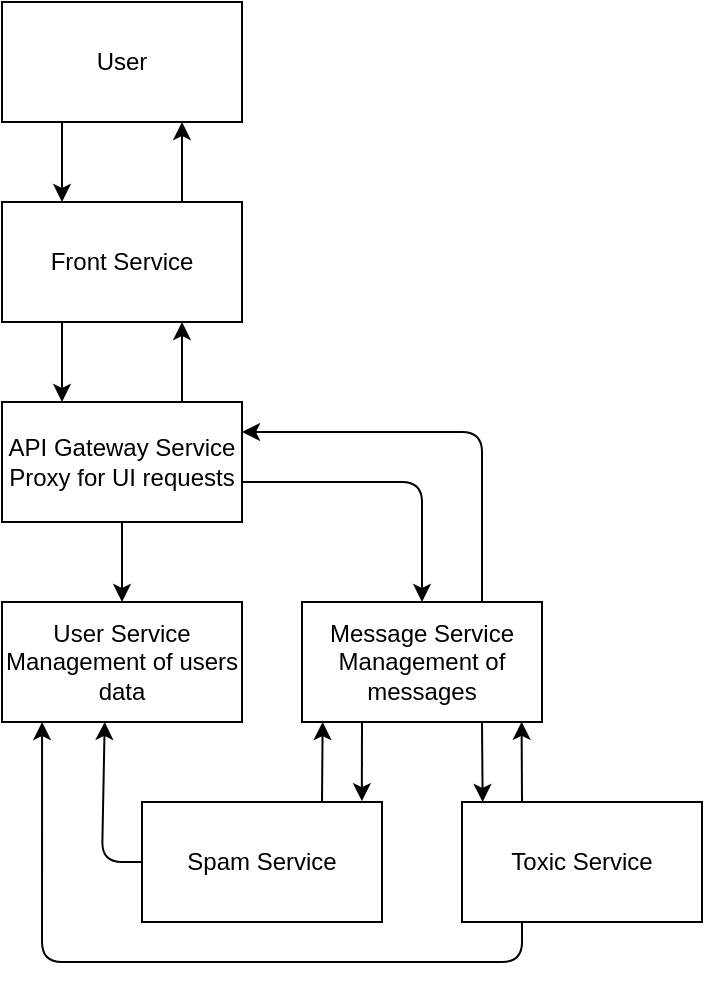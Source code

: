 <mxfile>
    <diagram id="RBKtX4CM-dlMkm1XWY5n" name="1.context">
        <mxGraphModel dx="929" dy="789" grid="1" gridSize="10" guides="1" tooltips="1" connect="1" arrows="1" fold="1" page="1" pageScale="1" pageWidth="850" pageHeight="1100" math="0" shadow="0">
            <root>
                <mxCell id="0"/>
                <mxCell id="1" parent="0"/>
                <mxCell id="-RRGU7O2Wrb_-aRU29E1-1" value="" style="edgeStyle=none;html=1;exitX=0.25;exitY=1;exitDx=0;exitDy=0;entryX=0.25;entryY=0;entryDx=0;entryDy=0;" parent="1" source="-RRGU7O2Wrb_-aRU29E1-3" target="-RRGU7O2Wrb_-aRU29E1-6" edge="1">
                    <mxGeometry relative="1" as="geometry">
                        <Array as="points"/>
                    </mxGeometry>
                </mxCell>
                <mxCell id="-RRGU7O2Wrb_-aRU29E1-2" style="edgeStyle=none;html=1;exitX=0.75;exitY=0;exitDx=0;exitDy=0;entryX=0.75;entryY=1;entryDx=0;entryDy=0;" parent="1" source="-RRGU7O2Wrb_-aRU29E1-3" target="-RRGU7O2Wrb_-aRU29E1-14" edge="1">
                    <mxGeometry relative="1" as="geometry"/>
                </mxCell>
                <mxCell id="-RRGU7O2Wrb_-aRU29E1-3" value="Front Service" style="rounded=0;whiteSpace=wrap;html=1;" parent="1" vertex="1">
                    <mxGeometry x="20" y="120" width="120" height="60" as="geometry"/>
                </mxCell>
                <mxCell id="-RRGU7O2Wrb_-aRU29E1-4" value="" style="edgeStyle=none;html=1;" parent="1" source="-RRGU7O2Wrb_-aRU29E1-6" target="-RRGU7O2Wrb_-aRU29E1-7" edge="1">
                    <mxGeometry relative="1" as="geometry"/>
                </mxCell>
                <mxCell id="-RRGU7O2Wrb_-aRU29E1-5" style="edgeStyle=none;html=1;exitX=0.75;exitY=0;exitDx=0;exitDy=0;entryX=0.75;entryY=1;entryDx=0;entryDy=0;" parent="1" source="-RRGU7O2Wrb_-aRU29E1-6" target="-RRGU7O2Wrb_-aRU29E1-3" edge="1">
                    <mxGeometry relative="1" as="geometry"/>
                </mxCell>
                <mxCell id="-RRGU7O2Wrb_-aRU29E1-6" value="API Gateway Service&lt;br&gt;Proxy for UI requests" style="rounded=0;whiteSpace=wrap;html=1;" parent="1" vertex="1">
                    <mxGeometry x="20" y="220" width="120" height="60" as="geometry"/>
                </mxCell>
                <mxCell id="-RRGU7O2Wrb_-aRU29E1-7" value="User Service&lt;br&gt;Management of users data" style="rounded=0;whiteSpace=wrap;html=1;" parent="1" vertex="1">
                    <mxGeometry x="20" y="320" width="120" height="60" as="geometry"/>
                </mxCell>
                <mxCell id="-RRGU7O2Wrb_-aRU29E1-8" style="edgeStyle=none;html=1;exitX=0.75;exitY=0;exitDx=0;exitDy=0;entryX=1;entryY=0.25;entryDx=0;entryDy=0;" parent="1" source="-RRGU7O2Wrb_-aRU29E1-11" target="-RRGU7O2Wrb_-aRU29E1-6" edge="1">
                    <mxGeometry relative="1" as="geometry">
                        <Array as="points">
                            <mxPoint x="260" y="235"/>
                        </Array>
                    </mxGeometry>
                </mxCell>
                <mxCell id="-RRGU7O2Wrb_-aRU29E1-9" style="edgeStyle=none;html=1;exitX=0.75;exitY=1;exitDx=0;exitDy=0;entryX=0.086;entryY=0;entryDx=0;entryDy=0;entryPerimeter=0;" parent="1" source="-RRGU7O2Wrb_-aRU29E1-11" target="-RRGU7O2Wrb_-aRU29E1-20" edge="1">
                    <mxGeometry relative="1" as="geometry"/>
                </mxCell>
                <mxCell id="-RRGU7O2Wrb_-aRU29E1-10" style="edgeStyle=none;html=1;exitX=0.25;exitY=1;exitDx=0;exitDy=0;entryX=0.916;entryY=-0.007;entryDx=0;entryDy=0;entryPerimeter=0;" parent="1" source="-RRGU7O2Wrb_-aRU29E1-11" target="-RRGU7O2Wrb_-aRU29E1-17" edge="1">
                    <mxGeometry relative="1" as="geometry"/>
                </mxCell>
                <mxCell id="-RRGU7O2Wrb_-aRU29E1-11" value="Message Service&lt;br&gt;Management of messages" style="rounded=0;whiteSpace=wrap;html=1;" parent="1" vertex="1">
                    <mxGeometry x="170" y="320" width="120" height="60" as="geometry"/>
                </mxCell>
                <mxCell id="-RRGU7O2Wrb_-aRU29E1-12" value="" style="endArrow=classic;html=1;entryX=0.5;entryY=0;entryDx=0;entryDy=0;exitX=1;exitY=0.667;exitDx=0;exitDy=0;exitPerimeter=0;" parent="1" source="-RRGU7O2Wrb_-aRU29E1-6" target="-RRGU7O2Wrb_-aRU29E1-11" edge="1">
                    <mxGeometry width="50" height="50" relative="1" as="geometry">
                        <mxPoint x="260" y="400" as="sourcePoint"/>
                        <mxPoint x="310" y="350" as="targetPoint"/>
                        <Array as="points">
                            <mxPoint x="230" y="260"/>
                        </Array>
                    </mxGeometry>
                </mxCell>
                <mxCell id="-RRGU7O2Wrb_-aRU29E1-13" style="edgeStyle=none;html=1;exitX=0.25;exitY=1;exitDx=0;exitDy=0;entryX=0.25;entryY=0;entryDx=0;entryDy=0;" parent="1" source="-RRGU7O2Wrb_-aRU29E1-14" target="-RRGU7O2Wrb_-aRU29E1-3" edge="1">
                    <mxGeometry relative="1" as="geometry"/>
                </mxCell>
                <mxCell id="-RRGU7O2Wrb_-aRU29E1-14" value="User" style="rounded=0;whiteSpace=wrap;html=1;" parent="1" vertex="1">
                    <mxGeometry x="20" y="20" width="120" height="60" as="geometry"/>
                </mxCell>
                <mxCell id="-RRGU7O2Wrb_-aRU29E1-15" style="edgeStyle=none;html=1;exitX=0.75;exitY=0;exitDx=0;exitDy=0;entryX=0.086;entryY=1;entryDx=0;entryDy=0;entryPerimeter=0;" parent="1" source="-RRGU7O2Wrb_-aRU29E1-17" target="-RRGU7O2Wrb_-aRU29E1-11" edge="1">
                    <mxGeometry relative="1" as="geometry"/>
                </mxCell>
                <mxCell id="-RRGU7O2Wrb_-aRU29E1-16" style="edgeStyle=none;html=1;exitX=0;exitY=0.5;exitDx=0;exitDy=0;entryX=0.428;entryY=0.999;entryDx=0;entryDy=0;entryPerimeter=0;" parent="1" source="-RRGU7O2Wrb_-aRU29E1-17" target="-RRGU7O2Wrb_-aRU29E1-7" edge="1">
                    <mxGeometry relative="1" as="geometry">
                        <Array as="points">
                            <mxPoint x="70" y="450"/>
                        </Array>
                    </mxGeometry>
                </mxCell>
                <mxCell id="-RRGU7O2Wrb_-aRU29E1-17" value="Spam Service" style="rounded=0;whiteSpace=wrap;html=1;" parent="1" vertex="1">
                    <mxGeometry x="90" y="420" width="120" height="60" as="geometry"/>
                </mxCell>
                <mxCell id="-RRGU7O2Wrb_-aRU29E1-18" style="edgeStyle=none;html=1;exitX=0.25;exitY=0;exitDx=0;exitDy=0;entryX=0.915;entryY=0.998;entryDx=0;entryDy=0;entryPerimeter=0;" parent="1" source="-RRGU7O2Wrb_-aRU29E1-20" target="-RRGU7O2Wrb_-aRU29E1-11" edge="1">
                    <mxGeometry relative="1" as="geometry"/>
                </mxCell>
                <mxCell id="-RRGU7O2Wrb_-aRU29E1-19" style="edgeStyle=none;html=1;exitX=0.25;exitY=1;exitDx=0;exitDy=0;entryX=0.167;entryY=1;entryDx=0;entryDy=0;entryPerimeter=0;" parent="1" source="-RRGU7O2Wrb_-aRU29E1-20" target="-RRGU7O2Wrb_-aRU29E1-7" edge="1">
                    <mxGeometry relative="1" as="geometry">
                        <Array as="points">
                            <mxPoint x="280" y="500"/>
                            <mxPoint x="40" y="500"/>
                        </Array>
                    </mxGeometry>
                </mxCell>
                <mxCell id="-RRGU7O2Wrb_-aRU29E1-20" value="Toxic Service" style="rounded=0;whiteSpace=wrap;html=1;" parent="1" vertex="1">
                    <mxGeometry x="250" y="420" width="120" height="60" as="geometry"/>
                </mxCell>
            </root>
        </mxGraphModel>
    </diagram>
    <diagram id="9M2YzRdpyPkDe6JGWfjJ" name="2.containers">
        <mxGraphModel dx="641" dy="544" grid="1" gridSize="10" guides="1" tooltips="1" connect="1" arrows="1" fold="1" page="1" pageScale="1" pageWidth="850" pageHeight="1100" math="0" shadow="0">
            <root>
                <mxCell id="0"/>
                <mxCell id="1" parent="0"/>
                <mxCell id="TKhWBusr_PJCf3Uiz1YI-1" style="edgeStyle=none;html=1;entryX=0.5;entryY=0;entryDx=0;entryDy=0;" parent="1" source="TKhWBusr_PJCf3Uiz1YI-2" target="TKhWBusr_PJCf3Uiz1YI-4" edge="1">
                    <mxGeometry relative="1" as="geometry"/>
                </mxCell>
                <mxCell id="TKhWBusr_PJCf3Uiz1YI-2" value="Actor" style="shape=umlActor;verticalLabelPosition=bottom;verticalAlign=top;html=1;outlineConnect=0;" parent="1" vertex="1">
                    <mxGeometry x="225" y="10" width="30" height="60" as="geometry"/>
                </mxCell>
                <mxCell id="TKhWBusr_PJCf3Uiz1YI-3" style="edgeStyle=none;html=1;entryX=0.25;entryY=0;entryDx=0;entryDy=0;exitX=0.25;exitY=1;exitDx=0;exitDy=0;" parent="1" source="TKhWBusr_PJCf3Uiz1YI-4" target="TKhWBusr_PJCf3Uiz1YI-30" edge="1">
                    <mxGeometry relative="1" as="geometry">
                        <mxPoint x="240" y="200" as="targetPoint"/>
                    </mxGeometry>
                </mxCell>
                <mxCell id="TKhWBusr_PJCf3Uiz1YI-4" value="Front Service" style="rounded=0;whiteSpace=wrap;html=1;" parent="1" vertex="1">
                    <mxGeometry x="180" y="110" width="120" height="60" as="geometry"/>
                </mxCell>
                <mxCell id="TKhWBusr_PJCf3Uiz1YI-5" style="edgeStyle=none;html=1;exitX=0.568;exitY=0;exitDx=0;exitDy=0;entryX=0.75;entryY=1;entryDx=0;entryDy=0;exitPerimeter=0;" parent="1" target="TKhWBusr_PJCf3Uiz1YI-4" edge="1">
                    <mxGeometry relative="1" as="geometry">
                        <mxPoint x="269.92" y="200" as="sourcePoint"/>
                    </mxGeometry>
                </mxCell>
                <mxCell id="TKhWBusr_PJCf3Uiz1YI-10" style="edgeStyle=none;html=1;entryX=0.5;entryY=0;entryDx=0;entryDy=0;entryPerimeter=0;" parent="1" source="TKhWBusr_PJCf3Uiz1YI-11" target="TKhWBusr_PJCf3Uiz1YI-15" edge="1">
                    <mxGeometry relative="1" as="geometry"/>
                </mxCell>
                <mxCell id="TKhWBusr_PJCf3Uiz1YI-11" value="Users Service" style="rounded=0;whiteSpace=wrap;html=1;" parent="1" vertex="1">
                    <mxGeometry x="40" y="370" width="120" height="40" as="geometry"/>
                </mxCell>
                <mxCell id="TKhWBusr_PJCf3Uiz1YI-12" style="edgeStyle=none;html=1;entryX=0.5;entryY=0;entryDx=0;entryDy=0;entryPerimeter=0;" parent="1" source="TKhWBusr_PJCf3Uiz1YI-14" target="TKhWBusr_PJCf3Uiz1YI-16" edge="1">
                    <mxGeometry relative="1" as="geometry"/>
                </mxCell>
                <mxCell id="TKhWBusr_PJCf3Uiz1YI-13" style="edgeStyle=none;html=1;exitX=0.667;exitY=0.008;exitDx=0;exitDy=0;entryX=0.306;entryY=0.999;entryDx=0;entryDy=0;entryPerimeter=0;exitPerimeter=0;" parent="1" source="TKhWBusr_PJCf3Uiz1YI-14" target="TKhWBusr_PJCf3Uiz1YI-21" edge="1">
                    <mxGeometry relative="1" as="geometry"/>
                </mxCell>
                <mxCell id="TKhWBusr_PJCf3Uiz1YI-14" value="Message&amp;nbsp;Service" style="rounded=0;whiteSpace=wrap;html=1;" parent="1" vertex="1">
                    <mxGeometry x="180" y="370" width="120" height="40" as="geometry"/>
                </mxCell>
                <mxCell id="TKhWBusr_PJCf3Uiz1YI-15" value="Database" style="shape=cylinder3;whiteSpace=wrap;html=1;boundedLbl=1;backgroundOutline=1;size=15;" parent="1" vertex="1">
                    <mxGeometry x="70" y="440" width="60" height="80" as="geometry"/>
                </mxCell>
                <mxCell id="TKhWBusr_PJCf3Uiz1YI-16" value="Database" style="shape=cylinder3;whiteSpace=wrap;html=1;boundedLbl=1;backgroundOutline=1;size=15;" parent="1" vertex="1">
                    <mxGeometry x="210" y="440" width="60" height="80" as="geometry"/>
                </mxCell>
                <mxCell id="TKhWBusr_PJCf3Uiz1YI-17" style="edgeStyle=none;html=1;entryX=0.333;entryY=0;entryDx=0;entryDy=0;entryPerimeter=0;exitX=0.217;exitY=0.999;exitDx=0;exitDy=0;exitPerimeter=0;" parent="1" source="TKhWBusr_PJCf3Uiz1YI-21" target="TKhWBusr_PJCf3Uiz1YI-14" edge="1">
                    <mxGeometry relative="1" as="geometry">
                        <mxPoint x="240" y="340" as="sourcePoint"/>
                    </mxGeometry>
                </mxCell>
                <mxCell id="TKhWBusr_PJCf3Uiz1YI-19" style="edgeStyle=none;html=1;entryX=0.335;entryY=-0.006;entryDx=0;entryDy=0;entryPerimeter=0;exitX=0.521;exitY=1.005;exitDx=0;exitDy=0;exitPerimeter=0;" parent="1" source="TKhWBusr_PJCf3Uiz1YI-21" target="TKhWBusr_PJCf3Uiz1YI-25" edge="1">
                    <mxGeometry relative="1" as="geometry">
                        <mxPoint x="350" y="340" as="sourcePoint"/>
                    </mxGeometry>
                </mxCell>
                <mxCell id="TKhWBusr_PJCf3Uiz1YI-20" style="edgeStyle=none;html=1;exitX=0.826;exitY=0.997;exitDx=0;exitDy=0;entryX=0.333;entryY=-0.014;entryDx=0;entryDy=0;entryPerimeter=0;exitPerimeter=0;" parent="1" source="TKhWBusr_PJCf3Uiz1YI-21" target="TKhWBusr_PJCf3Uiz1YI-27" edge="1">
                    <mxGeometry relative="1" as="geometry"/>
                </mxCell>
                <mxCell id="TKhWBusr_PJCf3Uiz1YI-32" style="edgeStyle=none;html=1;exitX=0.044;exitY=0.994;exitDx=0;exitDy=0;entryX=0.833;entryY=0;entryDx=0;entryDy=0;entryPerimeter=0;exitPerimeter=0;" parent="1" source="TKhWBusr_PJCf3Uiz1YI-21" target="TKhWBusr_PJCf3Uiz1YI-11" edge="1">
                    <mxGeometry relative="1" as="geometry"/>
                </mxCell>
                <mxCell id="TKhWBusr_PJCf3Uiz1YI-34" style="edgeStyle=none;html=1;exitX=0.326;exitY=0;exitDx=0;exitDy=0;entryX=0.75;entryY=1;entryDx=0;entryDy=0;exitPerimeter=0;" parent="1" source="TKhWBusr_PJCf3Uiz1YI-21" target="TKhWBusr_PJCf3Uiz1YI-30" edge="1">
                    <mxGeometry relative="1" as="geometry"/>
                </mxCell>
                <mxCell id="TKhWBusr_PJCf3Uiz1YI-21" value="Kafka" style="rounded=0;whiteSpace=wrap;html=1;" parent="1" vertex="1">
                    <mxGeometry x="120" y="300" width="460" height="40" as="geometry"/>
                </mxCell>
                <mxCell id="TKhWBusr_PJCf3Uiz1YI-24" value="" style="edgeStyle=none;html=1;entryX=0.609;entryY=0.994;entryDx=0;entryDy=0;entryPerimeter=0;exitX=0.666;exitY=-0.006;exitDx=0;exitDy=0;exitPerimeter=0;" parent="1" source="TKhWBusr_PJCf3Uiz1YI-25" target="TKhWBusr_PJCf3Uiz1YI-21" edge="1">
                    <mxGeometry relative="1" as="geometry"/>
                </mxCell>
                <mxCell id="TKhWBusr_PJCf3Uiz1YI-25" value="Spam Service" style="rounded=0;whiteSpace=wrap;html=1;" parent="1" vertex="1">
                    <mxGeometry x="320" y="370" width="120" height="40" as="geometry"/>
                </mxCell>
                <mxCell id="TKhWBusr_PJCf3Uiz1YI-26" style="edgeStyle=none;html=1;exitX=0.666;exitY=0.005;exitDx=0;exitDy=0;entryX=0.913;entryY=0.997;entryDx=0;entryDy=0;entryPerimeter=0;exitPerimeter=0;" parent="1" source="TKhWBusr_PJCf3Uiz1YI-27" target="TKhWBusr_PJCf3Uiz1YI-21" edge="1">
                    <mxGeometry relative="1" as="geometry"/>
                </mxCell>
                <mxCell id="TKhWBusr_PJCf3Uiz1YI-27" value="Toxic Service" style="rounded=0;whiteSpace=wrap;html=1;" parent="1" vertex="1">
                    <mxGeometry x="460" y="370" width="120" height="40" as="geometry"/>
                </mxCell>
                <mxCell id="TKhWBusr_PJCf3Uiz1YI-31" style="edgeStyle=none;html=1;exitX=0;exitY=0.5;exitDx=0;exitDy=0;entryX=0.25;entryY=0;entryDx=0;entryDy=0;" parent="1" source="TKhWBusr_PJCf3Uiz1YI-30" target="TKhWBusr_PJCf3Uiz1YI-11" edge="1">
                    <mxGeometry relative="1" as="geometry">
                        <Array as="points">
                            <mxPoint x="70" y="230"/>
                        </Array>
                    </mxGeometry>
                </mxCell>
                <mxCell id="TKhWBusr_PJCf3Uiz1YI-33" style="edgeStyle=none;html=1;exitX=0.25;exitY=1;exitDx=0;exitDy=0;entryX=0.196;entryY=0;entryDx=0;entryDy=0;entryPerimeter=0;" parent="1" source="TKhWBusr_PJCf3Uiz1YI-30" target="TKhWBusr_PJCf3Uiz1YI-21" edge="1">
                    <mxGeometry relative="1" as="geometry"/>
                </mxCell>
                <mxCell id="TKhWBusr_PJCf3Uiz1YI-30" value="Api Gateway Service" style="rounded=0;whiteSpace=wrap;html=1;" parent="1" vertex="1">
                    <mxGeometry x="180" y="200" width="120" height="60" as="geometry"/>
                </mxCell>
            </root>
        </mxGraphModel>
    </diagram>
    <diagram id="TdtWZLhjhkU2VG1BjBQn" name="3.components">
        <mxGraphModel dx="929" dy="789" grid="1" gridSize="10" guides="1" tooltips="1" connect="1" arrows="1" fold="1" page="1" pageScale="1" pageWidth="850" pageHeight="1100" math="0" shadow="0">
            <root>
                <mxCell id="0"/>
                <mxCell id="1" parent="0"/>
                <mxCell id="LQi00YXX_qh-PV5exYSU-1" value="Infrastracture" style="rounded=0;whiteSpace=wrap;html=1;fillColor=#d5e8d4;strokeColor=#82b366;" parent="1" vertex="1">
                    <mxGeometry x="20" y="20" width="120" height="60" as="geometry"/>
                </mxCell>
                <mxCell id="LQi00YXX_qh-PV5exYSU-2" value="Presentation&lt;br&gt;" style="rounded=0;whiteSpace=wrap;html=1;fillColor=#dae8fc;strokeColor=#6c8ebf;" parent="1" vertex="1">
                    <mxGeometry x="160" y="20" width="120" height="60" as="geometry"/>
                </mxCell>
                <mxCell id="LQi00YXX_qh-PV5exYSU-3" value="Application" style="rounded=0;whiteSpace=wrap;html=1;fillColor=#f8cecc;strokeColor=#b85450;" parent="1" vertex="1">
                    <mxGeometry x="300" y="20" width="120" height="60" as="geometry"/>
                </mxCell>
                <mxCell id="LQi00YXX_qh-PV5exYSU-4" value="Domain" style="rounded=0;whiteSpace=wrap;html=1;fillColor=#fff2cc;strokeColor=#d6b656;" parent="1" vertex="1">
                    <mxGeometry x="440" y="20" width="120" height="60" as="geometry"/>
                </mxCell>
                <mxCell id="LQi00YXX_qh-PV5exYSU-11" style="edgeStyle=none;html=1;exitX=0.75;exitY=1;exitDx=0;exitDy=0;entryX=0.925;entryY=0;entryDx=0;entryDy=0;entryPerimeter=0;" parent="1" source="LQi00YXX_qh-PV5exYSU-5" target="LQi00YXX_qh-PV5exYSU-6" edge="1">
                    <mxGeometry relative="1" as="geometry"/>
                </mxCell>
                <mxCell id="LQi00YXX_qh-PV5exYSU-5" value="Message Service" style="rounded=0;whiteSpace=wrap;html=1;fillColor=#e1d5e7;strokeColor=#9673a6;" parent="1" vertex="1">
                    <mxGeometry x="300" y="120" width="120" height="40" as="geometry"/>
                </mxCell>
                <mxCell id="LQi00YXX_qh-PV5exYSU-8" style="edgeStyle=none;html=1;exitX=0.199;exitY=-0.007;exitDx=0;exitDy=0;entryX=0.664;entryY=0.999;entryDx=0;entryDy=0;entryPerimeter=0;exitPerimeter=0;" parent="1" source="LQi00YXX_qh-PV5exYSU-6" target="LQi00YXX_qh-PV5exYSU-7" edge="1">
                    <mxGeometry relative="1" as="geometry"/>
                </mxCell>
                <mxCell id="LQi00YXX_qh-PV5exYSU-10" style="edgeStyle=none;html=1;exitX=0.75;exitY=0;exitDx=0;exitDy=0;entryX=0.171;entryY=1.013;entryDx=0;entryDy=0;entryPerimeter=0;" parent="1" source="LQi00YXX_qh-PV5exYSU-6" target="LQi00YXX_qh-PV5exYSU-5" edge="1">
                    <mxGeometry relative="1" as="geometry"/>
                </mxCell>
                <mxCell id="LQi00YXX_qh-PV5exYSU-22" style="edgeStyle=none;html=1;exitX=0.575;exitY=1.001;exitDx=0;exitDy=0;entryX=0.75;entryY=0;entryDx=0;entryDy=0;exitPerimeter=0;" parent="1" source="LQi00YXX_qh-PV5exYSU-6" target="LQi00YXX_qh-PV5exYSU-21" edge="1">
                    <mxGeometry relative="1" as="geometry"/>
                </mxCell>
                <mxCell id="LQi00YXX_qh-PV5exYSU-6" value="Kafka" style="rounded=0;whiteSpace=wrap;html=1;fillColor=#e1d5e7;strokeColor=#9673a6;" parent="1" vertex="1">
                    <mxGeometry x="20" y="200" width="400" height="40" as="geometry"/>
                </mxCell>
                <mxCell id="LQi00YXX_qh-PV5exYSU-7" value="User Service" style="rounded=0;whiteSpace=wrap;html=1;fillColor=#e1d5e7;strokeColor=#9673a6;" parent="1" vertex="1">
                    <mxGeometry x="20" y="120" width="120" height="40" as="geometry"/>
                </mxCell>
                <mxCell id="LQi00YXX_qh-PV5exYSU-12" value="Spam module" style="swimlane;whiteSpace=wrap;html=1;" parent="1" vertex="1">
                    <mxGeometry x="20" y="360" width="200" height="160" as="geometry"/>
                </mxCell>
                <mxCell id="LQi00YXX_qh-PV5exYSU-15" style="edgeStyle=none;html=1;exitX=0.5;exitY=1;exitDx=0;exitDy=0;entryX=0.5;entryY=0;entryDx=0;entryDy=0;" parent="LQi00YXX_qh-PV5exYSU-12" source="LQi00YXX_qh-PV5exYSU-13" target="LQi00YXX_qh-PV5exYSU-14" edge="1">
                    <mxGeometry relative="1" as="geometry"/>
                </mxCell>
                <mxCell id="LQi00YXX_qh-PV5exYSU-13" value="spam_service" style="rounded=0;whiteSpace=wrap;html=1;fillColor=#f8cecc;strokeColor=#b85450;" parent="LQi00YXX_qh-PV5exYSU-12" vertex="1">
                    <mxGeometry x="20" y="40" width="160" height="40" as="geometry"/>
                </mxCell>
                <mxCell id="LQi00YXX_qh-PV5exYSU-14" value="sms-spam-bayes.joblib" style="rounded=0;whiteSpace=wrap;html=1;fillColor=#f8cecc;strokeColor=#b85450;" parent="LQi00YXX_qh-PV5exYSU-12" vertex="1">
                    <mxGeometry x="20" y="100" width="160" height="40" as="geometry"/>
                </mxCell>
                <mxCell id="LQi00YXX_qh-PV5exYSU-16" value="Infrastracture" style="swimlane;whiteSpace=wrap;html=1;" parent="1" vertex="1">
                    <mxGeometry x="240" y="360" width="160" height="160" as="geometry"/>
                </mxCell>
                <mxCell id="LQi00YXX_qh-PV5exYSU-17" value="config" style="rounded=0;whiteSpace=wrap;html=1;fillColor=#d5e8d4;strokeColor=#82b366;" parent="LQi00YXX_qh-PV5exYSU-16" vertex="1">
                    <mxGeometry x="20" y="100" width="120" height="40" as="geometry"/>
                </mxCell>
                <mxCell id="LQi00YXX_qh-PV5exYSU-20" value="kafka" style="rounded=0;whiteSpace=wrap;html=1;fillColor=#d5e8d4;strokeColor=#82b366;" parent="LQi00YXX_qh-PV5exYSU-16" vertex="1">
                    <mxGeometry x="20" y="40" width="120" height="40" as="geometry"/>
                </mxCell>
                <mxCell id="LQi00YXX_qh-PV5exYSU-23" style="edgeStyle=none;html=1;exitX=0.25;exitY=0;exitDx=0;exitDy=0;entryX=0.425;entryY=1.006;entryDx=0;entryDy=0;entryPerimeter=0;" parent="1" source="LQi00YXX_qh-PV5exYSU-21" target="LQi00YXX_qh-PV5exYSU-6" edge="1">
                    <mxGeometry relative="1" as="geometry"/>
                </mxCell>
                <mxCell id="LQi00YXX_qh-PV5exYSU-24" style="edgeStyle=none;html=1;exitX=0.25;exitY=1;exitDx=0;exitDy=0;entryX=0.85;entryY=0;entryDx=0;entryDy=0;entryPerimeter=0;" parent="1" source="LQi00YXX_qh-PV5exYSU-21" target="LQi00YXX_qh-PV5exYSU-12" edge="1">
                    <mxGeometry relative="1" as="geometry"/>
                </mxCell>
                <mxCell id="LQi00YXX_qh-PV5exYSU-25" style="edgeStyle=none;html=1;exitX=0.831;exitY=1.003;exitDx=0;exitDy=0;entryX=0.125;entryY=0;entryDx=0;entryDy=0;entryPerimeter=0;exitPerimeter=0;" parent="1" source="LQi00YXX_qh-PV5exYSU-21" target="LQi00YXX_qh-PV5exYSU-16" edge="1">
                    <mxGeometry relative="1" as="geometry"/>
                </mxCell>
                <mxCell id="LQi00YXX_qh-PV5exYSU-21" value="index" style="rounded=0;whiteSpace=wrap;html=1;fillColor=#d5e8d4;strokeColor=#82b366;" parent="1" vertex="1">
                    <mxGeometry x="160" y="280" width="120" height="40" as="geometry"/>
                </mxCell>
            </root>
        </mxGraphModel>
    </diagram>
    <diagram id="aAWISJnJcVNPliF2jmXW" name="4.code">
        <mxGraphModel dx="929" dy="789" grid="1" gridSize="10" guides="1" tooltips="1" connect="1" arrows="1" fold="1" page="1" pageScale="1" pageWidth="850" pageHeight="1100" math="0" shadow="0">
            <root>
                <mxCell id="0"/>
                <mxCell id="1" parent="0"/>
                <mxCell id="OufNAKDFvCljhZCm2h2j-1" value="Infrastracture" style="rounded=0;whiteSpace=wrap;html=1;fillColor=#d5e8d4;strokeColor=#82b366;" parent="1" vertex="1">
                    <mxGeometry x="20" y="20" width="120" height="60" as="geometry"/>
                </mxCell>
                <mxCell id="OufNAKDFvCljhZCm2h2j-2" value="Presentation&lt;br&gt;" style="rounded=0;whiteSpace=wrap;html=1;fillColor=#dae8fc;strokeColor=#6c8ebf;" parent="1" vertex="1">
                    <mxGeometry x="160" y="20" width="120" height="60" as="geometry"/>
                </mxCell>
                <mxCell id="OufNAKDFvCljhZCm2h2j-3" value="Application" style="rounded=0;whiteSpace=wrap;html=1;fillColor=#f8cecc;strokeColor=#b85450;" parent="1" vertex="1">
                    <mxGeometry x="300" y="20" width="120" height="60" as="geometry"/>
                </mxCell>
                <mxCell id="OufNAKDFvCljhZCm2h2j-4" value="Domain" style="rounded=0;whiteSpace=wrap;html=1;fillColor=#fff2cc;strokeColor=#d6b656;" parent="1" vertex="1">
                    <mxGeometry x="440" y="20" width="120" height="60" as="geometry"/>
                </mxCell>
                <mxCell id="OufNAKDFvCljhZCm2h2j-5" style="edgeStyle=none;html=1;exitX=0.75;exitY=1;exitDx=0;exitDy=0;entryX=0.925;entryY=0;entryDx=0;entryDy=0;entryPerimeter=0;" parent="1" source="OufNAKDFvCljhZCm2h2j-6" target="OufNAKDFvCljhZCm2h2j-10" edge="1">
                    <mxGeometry relative="1" as="geometry"/>
                </mxCell>
                <mxCell id="OufNAKDFvCljhZCm2h2j-6" value="Message Service" style="rounded=0;whiteSpace=wrap;html=1;fillColor=#e1d5e7;strokeColor=#9673a6;" parent="1" vertex="1">
                    <mxGeometry x="300" y="120" width="120" height="40" as="geometry"/>
                </mxCell>
                <mxCell id="OufNAKDFvCljhZCm2h2j-7" style="edgeStyle=none;html=1;exitX=0.199;exitY=-0.007;exitDx=0;exitDy=0;entryX=0.664;entryY=0.999;entryDx=0;entryDy=0;entryPerimeter=0;exitPerimeter=0;" parent="1" source="OufNAKDFvCljhZCm2h2j-10" target="OufNAKDFvCljhZCm2h2j-11" edge="1">
                    <mxGeometry relative="1" as="geometry"/>
                </mxCell>
                <mxCell id="OufNAKDFvCljhZCm2h2j-8" style="edgeStyle=none;html=1;exitX=0.75;exitY=0;exitDx=0;exitDy=0;entryX=0.171;entryY=1.013;entryDx=0;entryDy=0;entryPerimeter=0;" parent="1" source="OufNAKDFvCljhZCm2h2j-10" target="OufNAKDFvCljhZCm2h2j-6" edge="1">
                    <mxGeometry relative="1" as="geometry"/>
                </mxCell>
                <mxCell id="OufNAKDFvCljhZCm2h2j-9" style="edgeStyle=none;html=1;exitX=0.724;exitY=1.013;exitDx=0;exitDy=0;entryX=0.75;entryY=0;entryDx=0;entryDy=0;exitPerimeter=0;" parent="1" source="OufNAKDFvCljhZCm2h2j-10" target="OufNAKDFvCljhZCm2h2j-23" edge="1">
                    <mxGeometry relative="1" as="geometry"/>
                </mxCell>
                <mxCell id="OufNAKDFvCljhZCm2h2j-10" value="Kafka" style="rounded=0;whiteSpace=wrap;html=1;fillColor=#e1d5e7;strokeColor=#9673a6;" parent="1" vertex="1">
                    <mxGeometry x="20" y="200" width="400" height="40" as="geometry"/>
                </mxCell>
                <mxCell id="OufNAKDFvCljhZCm2h2j-11" value="User Service" style="rounded=0;whiteSpace=wrap;html=1;fillColor=#e1d5e7;strokeColor=#9673a6;" parent="1" vertex="1">
                    <mxGeometry x="20" y="120" width="120" height="40" as="geometry"/>
                </mxCell>
                <mxCell id="OufNAKDFvCljhZCm2h2j-12" value="Spam module" style="swimlane;whiteSpace=wrap;html=1;" parent="1" vertex="1">
                    <mxGeometry x="20" y="360" width="230" height="250" as="geometry"/>
                </mxCell>
                <mxCell id="OufNAKDFvCljhZCm2h2j-13" style="edgeStyle=none;html=1;entryX=0.526;entryY=0;entryDx=0;entryDy=0;entryPerimeter=0;exitX=0.526;exitY=1;exitDx=0;exitDy=0;exitPerimeter=0;" parent="OufNAKDFvCljhZCm2h2j-12" source="OufNAKDFvCljhZCm2h2j-14" target="OufNAKDFvCljhZCm2h2j-15" edge="1">
                    <mxGeometry relative="1" as="geometry">
                        <mxPoint x="120" y="150" as="sourcePoint"/>
                        <mxPoint x="120" y="150" as="targetPoint"/>
                    </mxGeometry>
                </mxCell>
                <mxCell id="OufNAKDFvCljhZCm2h2j-14" value="&lt;p style=&quot;line-height: 16px;&quot;&gt;spam_service&lt;/p&gt;&lt;p style=&quot;line-height: 16px;&quot;&gt;&lt;span style=&quot;&quot;&gt;clean_text()&lt;br&gt;&lt;/span&gt;&lt;span style=&quot;&quot;&gt;is_spam(message)&lt;/span&gt;&lt;/p&gt;" style="rounded=0;whiteSpace=wrap;html=1;fillColor=#f8cecc;strokeColor=#b85450;fontFamily=Helvetica;align=left;spacingLeft=10;labelBackgroundColor=none;fontColor=default;" parent="OufNAKDFvCljhZCm2h2j-12" vertex="1">
                    <mxGeometry x="20" y="40" width="190" height="100" as="geometry"/>
                </mxCell>
                <mxCell id="OufNAKDFvCljhZCm2h2j-15" value="&lt;p&gt;sms-spam-bayes.joblib&lt;/p&gt;&lt;p&gt;&lt;span style=&quot;background-color: initial;&quot;&gt;predict()&lt;/span&gt;&lt;br&gt;&lt;/p&gt;" style="rounded=0;whiteSpace=wrap;html=1;fillColor=#f8cecc;strokeColor=#b85450;align=left;spacingLeft=10;fontFamily=Helvetica;fontColor=default;labelBackgroundColor=none;" parent="OufNAKDFvCljhZCm2h2j-12" vertex="1">
                    <mxGeometry x="20" y="160" width="190" height="70" as="geometry"/>
                </mxCell>
                <mxCell id="OufNAKDFvCljhZCm2h2j-16" value="Infrastracture" style="swimlane;whiteSpace=wrap;html=1;" parent="1" vertex="1">
                    <mxGeometry x="270" y="360" width="220" height="220" as="geometry"/>
                </mxCell>
                <mxCell id="OufNAKDFvCljhZCm2h2j-17" value="&lt;p&gt;config&lt;/p&gt;&lt;p&gt;&lt;span style=&quot;background-color: initial;&quot;&gt;getConfig()&lt;/span&gt;&lt;/p&gt;" style="rounded=0;whiteSpace=wrap;html=1;fillColor=#d5e8d4;strokeColor=#82b366;align=left;fontFamily=Helvetica;spacingLeft=10;fontColor=default;labelBackgroundColor=none;" parent="OufNAKDFvCljhZCm2h2j-16" vertex="1">
                    <mxGeometry x="20" y="140" width="180" height="60" as="geometry"/>
                </mxCell>
                <mxCell id="OufNAKDFvCljhZCm2h2j-19" value="kafka&lt;br&gt;&lt;br&gt;&lt;div style=&quot;line-height: 16px;&quot;&gt;&lt;span style=&quot;&quot;&gt;getKafkaConsumer(config)&lt;/span&gt;&lt;/div&gt;&lt;div style=&quot;line-height: 16px;&quot;&gt;&lt;div style=&quot;line-height: 16px;&quot;&gt;&lt;span style=&quot;&quot;&gt;getKafkaProducer(config)&lt;/span&gt;&lt;/div&gt;&lt;/div&gt;" style="rounded=0;whiteSpace=wrap;html=1;fillColor=#d5e8d4;strokeColor=#82b366;labelBackgroundColor=none;fontColor=default;fontFamily=Helvetica;align=left;spacingLeft=10;" parent="OufNAKDFvCljhZCm2h2j-16" vertex="1">
                    <mxGeometry x="20" y="40" width="180" height="80" as="geometry"/>
                </mxCell>
                <mxCell id="OufNAKDFvCljhZCm2h2j-20" style="edgeStyle=none;html=1;exitX=0.25;exitY=0;exitDx=0;exitDy=0;entryX=0.474;entryY=0.985;entryDx=0;entryDy=0;entryPerimeter=0;" parent="1" source="OufNAKDFvCljhZCm2h2j-23" target="OufNAKDFvCljhZCm2h2j-10" edge="1">
                    <mxGeometry relative="1" as="geometry"/>
                </mxCell>
                <mxCell id="OufNAKDFvCljhZCm2h2j-25" style="edgeStyle=none;html=1;exitX=0.25;exitY=1;exitDx=0;exitDy=0;entryX=0.828;entryY=-0.002;entryDx=0;entryDy=0;entryPerimeter=0;fontFamily=Helvetica;fontColor=default;" parent="1" source="OufNAKDFvCljhZCm2h2j-23" target="OufNAKDFvCljhZCm2h2j-12" edge="1">
                    <mxGeometry relative="1" as="geometry"/>
                </mxCell>
                <mxCell id="OufNAKDFvCljhZCm2h2j-26" style="edgeStyle=none;html=1;exitX=0.75;exitY=1;exitDx=0;exitDy=0;entryX=0.181;entryY=-0.005;entryDx=0;entryDy=0;entryPerimeter=0;fontFamily=Helvetica;fontColor=default;" parent="1" source="OufNAKDFvCljhZCm2h2j-23" target="OufNAKDFvCljhZCm2h2j-16" edge="1">
                    <mxGeometry relative="1" as="geometry"/>
                </mxCell>
                <mxCell id="OufNAKDFvCljhZCm2h2j-23" value="index" style="rounded=0;whiteSpace=wrap;html=1;fillColor=#d5e8d4;strokeColor=#82b366;" parent="1" vertex="1">
                    <mxGeometry x="160" y="280" width="200" height="40" as="geometry"/>
                </mxCell>
            </root>
        </mxGraphModel>
    </diagram>
</mxfile>